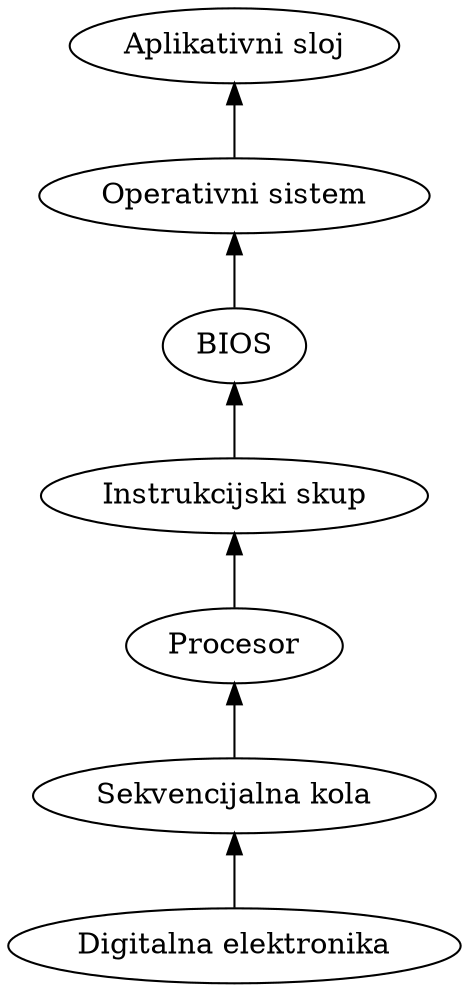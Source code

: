 digraph G {
    rankdir="BT";
    "Operativni sistem" -> "Aplikativni sloj";
    "BIOS" -> "Operativni sistem";
    "Instrukcijski skup" -> "BIOS";
    "Procesor" -> "Instrukcijski skup";
    "Sekvencijalna kola" -> "Procesor";

    "Digitalna elektronika" -> "Sekvencijalna kola";
}